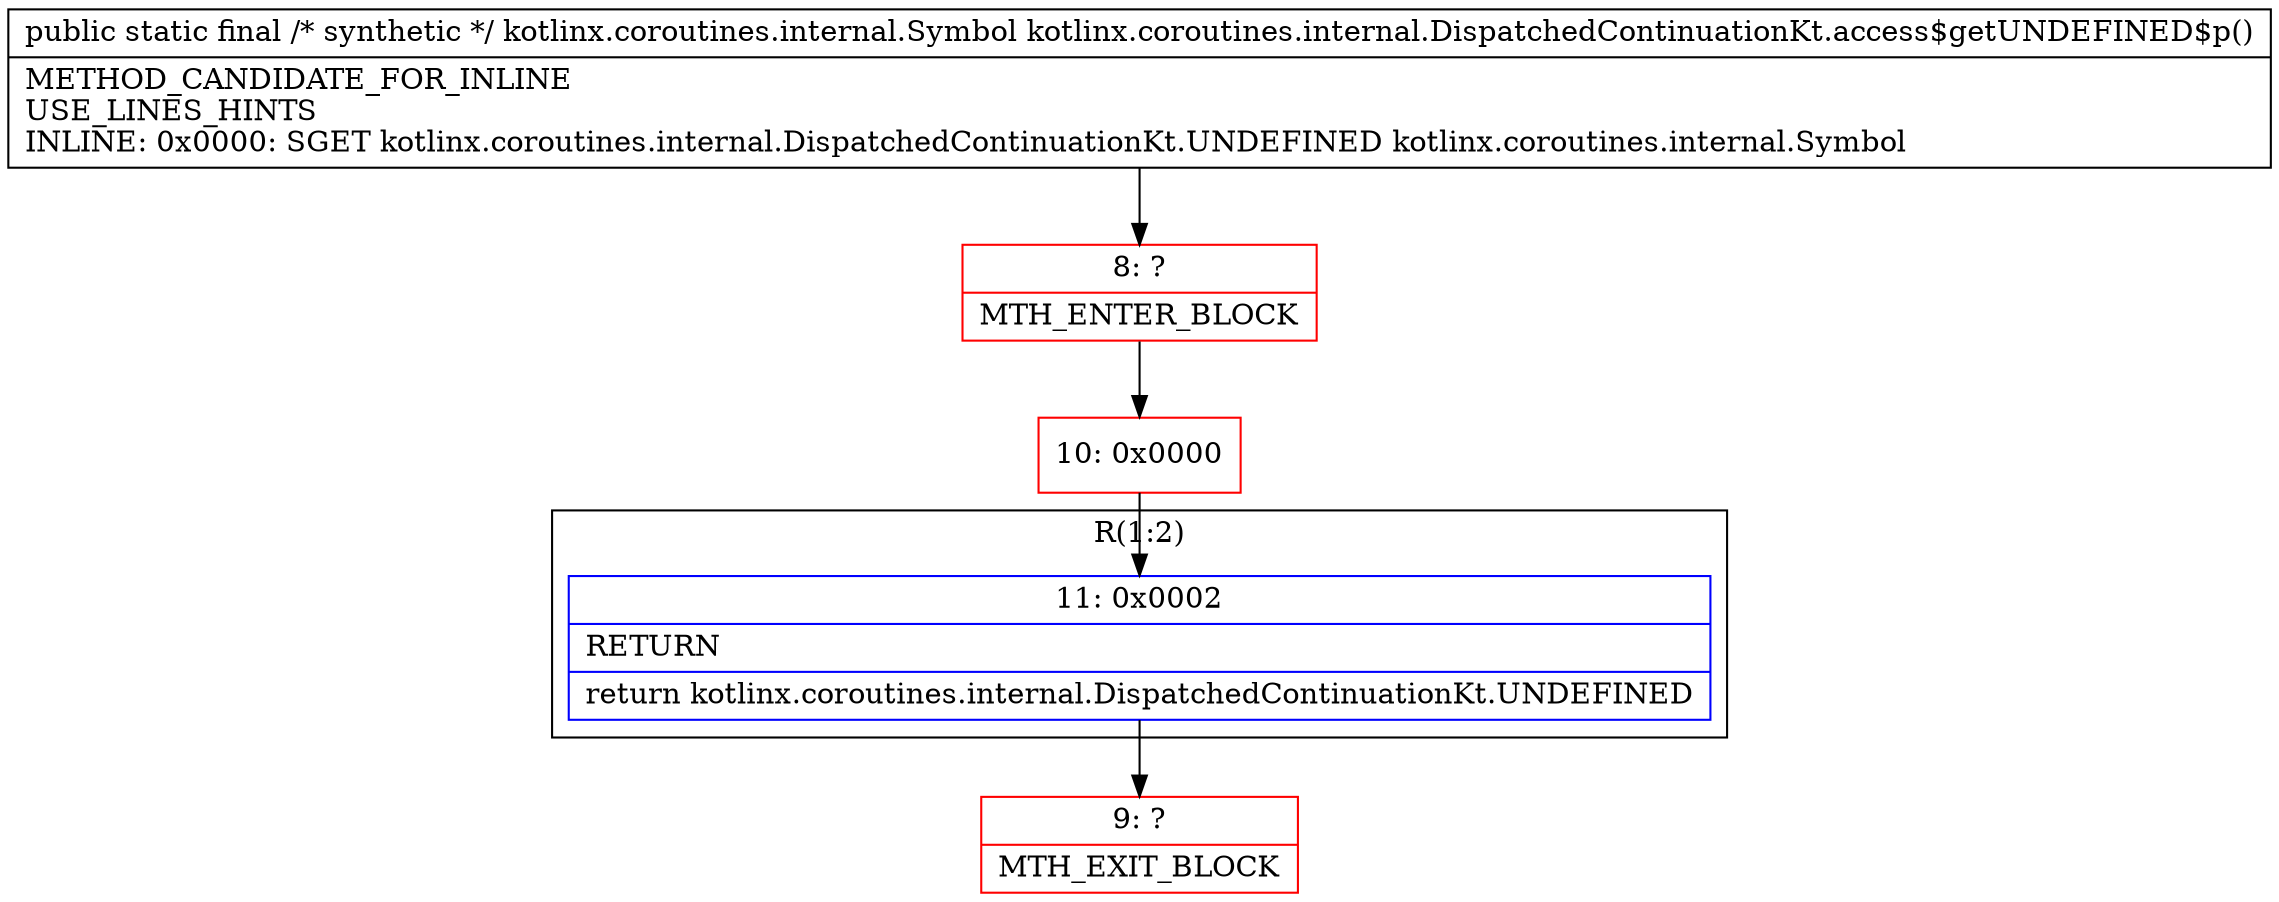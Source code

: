 digraph "CFG forkotlinx.coroutines.internal.DispatchedContinuationKt.access$getUNDEFINED$p()Lkotlinx\/coroutines\/internal\/Symbol;" {
subgraph cluster_Region_949040194 {
label = "R(1:2)";
node [shape=record,color=blue];
Node_11 [shape=record,label="{11\:\ 0x0002|RETURN\l|return kotlinx.coroutines.internal.DispatchedContinuationKt.UNDEFINED\l}"];
}
Node_8 [shape=record,color=red,label="{8\:\ ?|MTH_ENTER_BLOCK\l}"];
Node_10 [shape=record,color=red,label="{10\:\ 0x0000}"];
Node_9 [shape=record,color=red,label="{9\:\ ?|MTH_EXIT_BLOCK\l}"];
MethodNode[shape=record,label="{public static final \/* synthetic *\/ kotlinx.coroutines.internal.Symbol kotlinx.coroutines.internal.DispatchedContinuationKt.access$getUNDEFINED$p()  | METHOD_CANDIDATE_FOR_INLINE\lUSE_LINES_HINTS\lINLINE: 0x0000: SGET   kotlinx.coroutines.internal.DispatchedContinuationKt.UNDEFINED kotlinx.coroutines.internal.Symbol\l}"];
MethodNode -> Node_8;Node_11 -> Node_9;
Node_8 -> Node_10;
Node_10 -> Node_11;
}

